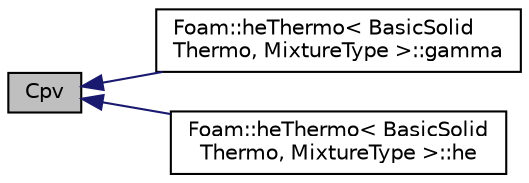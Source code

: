 digraph "Cpv"
{
  bgcolor="transparent";
  edge [fontname="Helvetica",fontsize="10",labelfontname="Helvetica",labelfontsize="10"];
  node [fontname="Helvetica",fontsize="10",shape=record];
  rankdir="LR";
  Node61 [label="Cpv",height=0.2,width=0.4,color="black", fillcolor="grey75", style="filled", fontcolor="black"];
  Node61 -> Node62 [dir="back",color="midnightblue",fontsize="10",style="solid",fontname="Helvetica"];
  Node62 [label="Foam::heThermo\< BasicSolid\lThermo, MixtureType \>::gamma",height=0.2,width=0.4,color="black",URL="$a31021.html#ab645079e97b3ff01e117f1b731cdc3c2",tooltip="Gamma = Cp/Cv []. "];
  Node61 -> Node63 [dir="back",color="midnightblue",fontsize="10",style="solid",fontname="Helvetica"];
  Node63 [label="Foam::heThermo\< BasicSolid\lThermo, MixtureType \>::he",height=0.2,width=0.4,color="black",URL="$a31021.html#a51e4b78e8fa1d1a773486d834cb2be8e",tooltip="Enthalpy/Internal energy [J/kg]. "];
}

